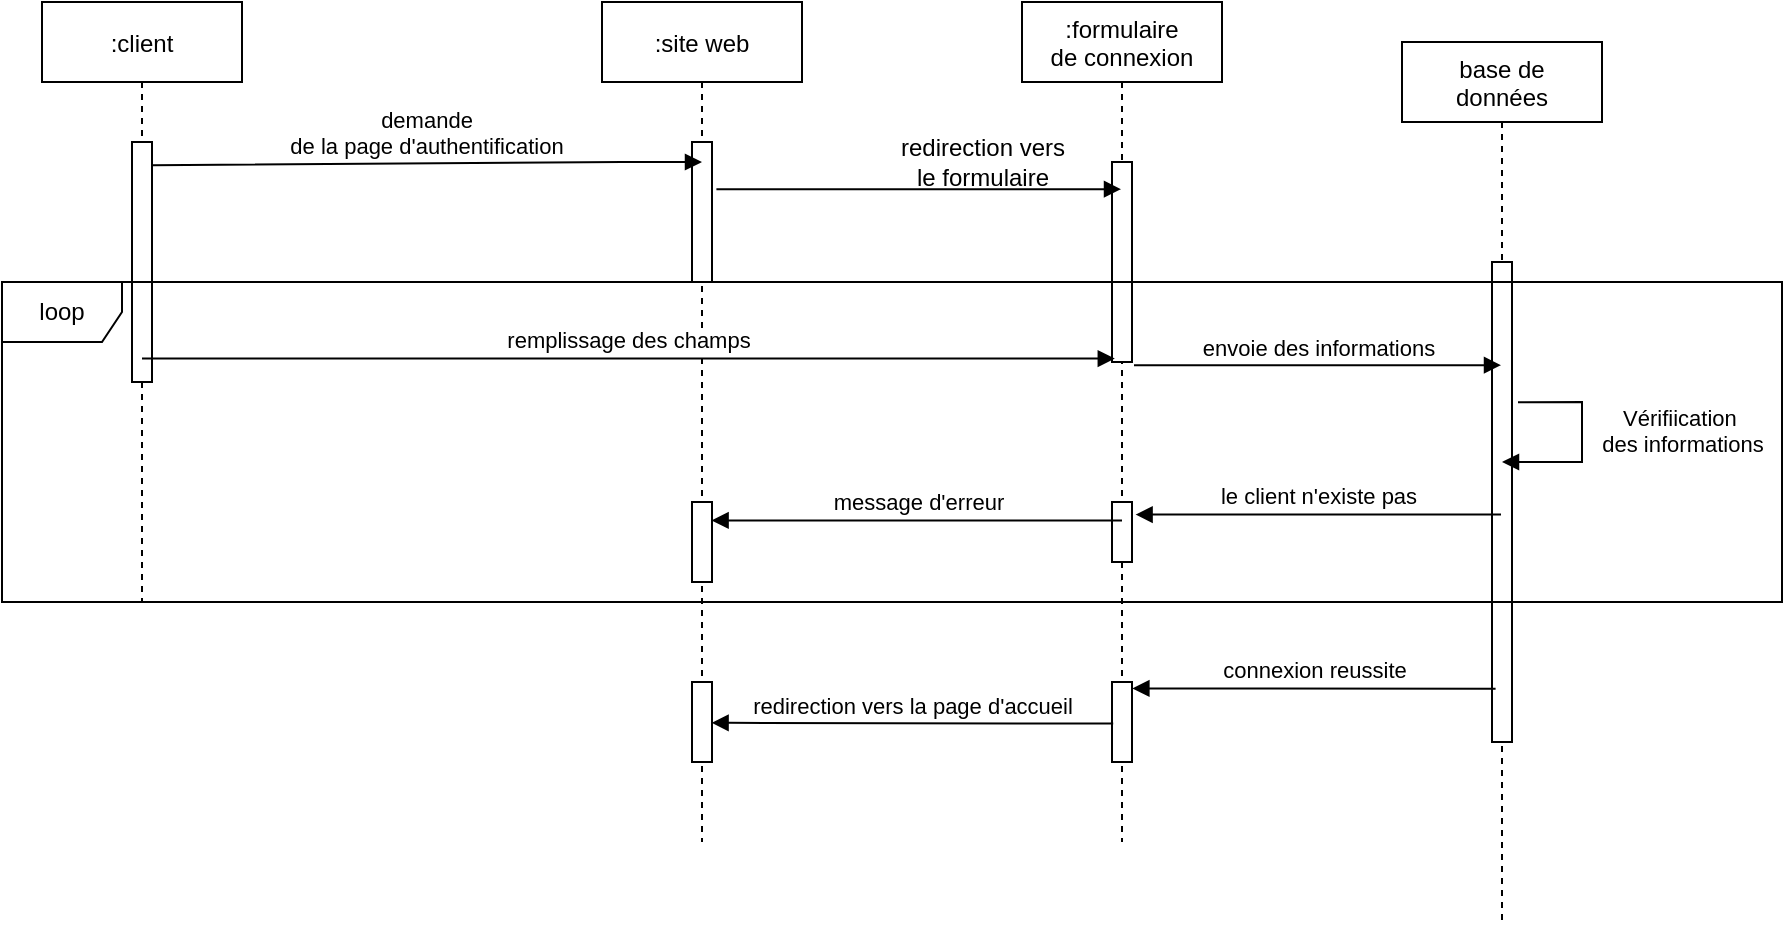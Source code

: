 <mxfile version="18.0.6" type="device"><diagram id="kgpKYQtTHZ0yAKxKKP6v" name="Page-1"><mxGraphModel dx="2128" dy="641" grid="1" gridSize="10" guides="1" tooltips="1" connect="1" arrows="1" fold="1" page="1" pageScale="1" pageWidth="850" pageHeight="1100" math="0" shadow="0"><root><mxCell id="0"/><mxCell id="1" parent="0"/><mxCell id="3nuBFxr9cyL0pnOWT2aG-1" value=":client" style="shape=umlLifeline;perimeter=lifelinePerimeter;container=1;collapsible=0;recursiveResize=0;rounded=0;shadow=0;strokeWidth=1;" parent="1" vertex="1"><mxGeometry x="-210" y="80" width="100" height="300" as="geometry"/></mxCell><mxCell id="3nuBFxr9cyL0pnOWT2aG-2" value="" style="points=[];perimeter=orthogonalPerimeter;rounded=0;shadow=0;strokeWidth=1;" parent="3nuBFxr9cyL0pnOWT2aG-1" vertex="1"><mxGeometry x="45" y="70" width="10" height="120" as="geometry"/></mxCell><mxCell id="3nuBFxr9cyL0pnOWT2aG-5" value=":formulaire &#10;de connexion" style="shape=umlLifeline;perimeter=lifelinePerimeter;container=1;collapsible=0;recursiveResize=0;rounded=0;shadow=0;strokeWidth=1;" parent="1" vertex="1"><mxGeometry x="280" y="80" width="100" height="420" as="geometry"/></mxCell><mxCell id="3nuBFxr9cyL0pnOWT2aG-6" value="" style="points=[];perimeter=orthogonalPerimeter;rounded=0;shadow=0;strokeWidth=1;" parent="3nuBFxr9cyL0pnOWT2aG-5" vertex="1"><mxGeometry x="45" y="80" width="10" height="100" as="geometry"/></mxCell><mxCell id="oNLI2bk4SKya3axQx_ey-8" value="" style="html=1;points=[];perimeter=orthogonalPerimeter;" parent="3nuBFxr9cyL0pnOWT2aG-5" vertex="1"><mxGeometry x="45" y="250" width="10" height="30" as="geometry"/></mxCell><mxCell id="oNLI2bk4SKya3axQx_ey-10" value="" style="html=1;points=[];perimeter=orthogonalPerimeter;" parent="3nuBFxr9cyL0pnOWT2aG-5" vertex="1"><mxGeometry x="45" y="340" width="10" height="40" as="geometry"/></mxCell><mxCell id="oNLI2bk4SKya3axQx_ey-1" value="base de&#10;données" style="shape=umlLifeline;perimeter=lifelinePerimeter;container=1;collapsible=0;recursiveResize=0;rounded=0;shadow=0;strokeWidth=1;" parent="1" vertex="1"><mxGeometry x="470" y="100" width="100" height="440" as="geometry"/></mxCell><mxCell id="oNLI2bk4SKya3axQx_ey-2" value="" style="points=[];perimeter=orthogonalPerimeter;rounded=0;shadow=0;strokeWidth=1;" parent="oNLI2bk4SKya3axQx_ey-1" vertex="1"><mxGeometry x="45" y="110" width="10" height="240" as="geometry"/></mxCell><mxCell id="bBV-o-_jMEU7c_vFoWRu-7" value="Vérifiication&amp;nbsp;&lt;br&gt;des informations" style="html=1;verticalAlign=bottom;endArrow=block;rounded=0;exitX=1.3;exitY=0.292;exitDx=0;exitDy=0;exitPerimeter=0;" edge="1" parent="oNLI2bk4SKya3axQx_ey-1" source="oNLI2bk4SKya3axQx_ey-2"><mxGeometry x="0.216" y="-50" width="80" relative="1" as="geometry"><mxPoint x="60" y="180" as="sourcePoint"/><mxPoint x="50" y="210" as="targetPoint"/><Array as="points"><mxPoint x="90" y="180"/><mxPoint x="90" y="210"/></Array><mxPoint x="50" y="50" as="offset"/></mxGeometry></mxCell><mxCell id="oNLI2bk4SKya3axQx_ey-7" value="connexion reussite" style="html=1;verticalAlign=bottom;endArrow=block;rounded=0;exitX=0.18;exitY=0.889;exitDx=0;exitDy=0;exitPerimeter=0;entryX=1.02;entryY=0.08;entryDx=0;entryDy=0;entryPerimeter=0;" parent="1" source="oNLI2bk4SKya3axQx_ey-2" target="oNLI2bk4SKya3axQx_ey-10" edge="1"><mxGeometry width="80" relative="1" as="geometry"><mxPoint x="560" y="390" as="sourcePoint"/><mxPoint x="330" y="423" as="targetPoint"/><Array as="points"/></mxGeometry></mxCell><mxCell id="oNLI2bk4SKya3axQx_ey-9" value="le client n'existe pas" style="html=1;verticalAlign=bottom;endArrow=block;rounded=0;entryX=1.18;entryY=0.21;entryDx=0;entryDy=0;entryPerimeter=0;" parent="1" edge="1" target="oNLI2bk4SKya3axQx_ey-8" source="oNLI2bk4SKya3axQx_ey-1"><mxGeometry width="80" relative="1" as="geometry"><mxPoint x="520" y="268" as="sourcePoint"/><mxPoint x="355.0" y="239.5" as="targetPoint"/><Array as="points"/></mxGeometry></mxCell><mxCell id="oNLI2bk4SKya3axQx_ey-12" value=":site web" style="shape=umlLifeline;perimeter=lifelinePerimeter;container=1;collapsible=0;recursiveResize=0;rounded=0;shadow=0;strokeWidth=1;" parent="1" vertex="1"><mxGeometry x="70" y="80" width="100" height="420" as="geometry"/></mxCell><mxCell id="oNLI2bk4SKya3axQx_ey-13" value="" style="points=[];perimeter=orthogonalPerimeter;rounded=0;shadow=0;strokeWidth=1;" parent="oNLI2bk4SKya3axQx_ey-12" vertex="1"><mxGeometry x="45" y="70" width="10" height="70" as="geometry"/></mxCell><mxCell id="oNLI2bk4SKya3axQx_ey-18" value="" style="html=1;points=[];perimeter=orthogonalPerimeter;" parent="oNLI2bk4SKya3axQx_ey-12" vertex="1"><mxGeometry x="45" y="340" width="10" height="40" as="geometry"/></mxCell><mxCell id="bBV-o-_jMEU7c_vFoWRu-10" value="" style="html=1;points=[];perimeter=orthogonalPerimeter;" vertex="1" parent="oNLI2bk4SKya3axQx_ey-12"><mxGeometry x="45" y="250" width="10" height="40" as="geometry"/></mxCell><mxCell id="oNLI2bk4SKya3axQx_ey-11" value="demande &lt;br&gt;de la page d'authentification" style="html=1;verticalAlign=bottom;endArrow=block;rounded=0;exitX=0.98;exitY=0.097;exitDx=0;exitDy=0;exitPerimeter=0;" parent="1" source="3nuBFxr9cyL0pnOWT2aG-2" edge="1"><mxGeometry width="80" relative="1" as="geometry"><mxPoint x="-150" y="160" as="sourcePoint"/><mxPoint x="120" y="160" as="targetPoint"/><Array as="points"><mxPoint x="80" y="160"/></Array></mxGeometry></mxCell><mxCell id="oNLI2bk4SKya3axQx_ey-14" value="" style="html=1;verticalAlign=bottom;endArrow=block;rounded=0;exitX=1.22;exitY=0.337;exitDx=0;exitDy=0;exitPerimeter=0;" parent="1" source="oNLI2bk4SKya3axQx_ey-13" target="3nuBFxr9cyL0pnOWT2aG-5" edge="1"><mxGeometry x="0.095" y="5" width="80" relative="1" as="geometry"><mxPoint x="190" y="184.5" as="sourcePoint"/><mxPoint x="270" y="184.5" as="targetPoint"/><mxPoint x="1" y="1" as="offset"/></mxGeometry></mxCell><mxCell id="oNLI2bk4SKya3axQx_ey-15" value="redirection vers &lt;br&gt;le formulaire" style="text;html=1;align=center;verticalAlign=middle;resizable=0;points=[];autosize=1;strokeColor=none;fillColor=none;" parent="1" vertex="1"><mxGeometry x="210" y="145" width="100" height="30" as="geometry"/></mxCell><mxCell id="oNLI2bk4SKya3axQx_ey-16" value="redirection vers la page d'accueil" style="html=1;verticalAlign=bottom;endArrow=block;rounded=0;entryX=0.98;entryY=0.51;entryDx=0;entryDy=0;entryPerimeter=0;exitX=0.06;exitY=0.52;exitDx=0;exitDy=0;exitPerimeter=0;" parent="1" source="oNLI2bk4SKya3axQx_ey-10" edge="1" target="oNLI2bk4SKya3axQx_ey-18"><mxGeometry width="80" relative="1" as="geometry"><mxPoint x="320" y="440" as="sourcePoint"/><mxPoint x="170" y="330" as="targetPoint"/></mxGeometry></mxCell><mxCell id="bBV-o-_jMEU7c_vFoWRu-1" value="remplissage des champs" style="html=1;verticalAlign=bottom;endArrow=block;rounded=0;entryX=0.14;entryY=0.983;entryDx=0;entryDy=0;entryPerimeter=0;" edge="1" parent="1" source="3nuBFxr9cyL0pnOWT2aG-1" target="3nuBFxr9cyL0pnOWT2aG-6"><mxGeometry width="80" relative="1" as="geometry"><mxPoint x="-155" y="230.0" as="sourcePoint"/><mxPoint x="28.5" y="230.0" as="targetPoint"/></mxGeometry></mxCell><mxCell id="bBV-o-_jMEU7c_vFoWRu-6" value="envoie des informations" style="html=1;verticalAlign=bottom;endArrow=block;rounded=0;exitX=1.1;exitY=1.016;exitDx=0;exitDy=0;exitPerimeter=0;" edge="1" parent="1" source="3nuBFxr9cyL0pnOWT2aG-6" target="oNLI2bk4SKya3axQx_ey-1"><mxGeometry width="80" relative="1" as="geometry"><mxPoint x="340" y="260" as="sourcePoint"/><mxPoint x="410" y="260" as="targetPoint"/></mxGeometry></mxCell><mxCell id="bBV-o-_jMEU7c_vFoWRu-8" value="loop" style="shape=umlFrame;whiteSpace=wrap;html=1;" vertex="1" parent="1"><mxGeometry x="-230" y="220" width="890" height="160" as="geometry"/></mxCell><mxCell id="bBV-o-_jMEU7c_vFoWRu-9" value="message d'erreur" style="html=1;verticalAlign=bottom;endArrow=block;rounded=0;entryX=0.98;entryY=0.23;entryDx=0;entryDy=0;entryPerimeter=0;exitX=0.5;exitY=0.307;exitDx=0;exitDy=0;exitPerimeter=0;" edge="1" parent="1" source="oNLI2bk4SKya3axQx_ey-8" target="bBV-o-_jMEU7c_vFoWRu-10"><mxGeometry width="80" relative="1" as="geometry"><mxPoint x="200" y="370" as="sourcePoint"/><mxPoint x="130" y="370" as="targetPoint"/></mxGeometry></mxCell></root></mxGraphModel></diagram></mxfile>